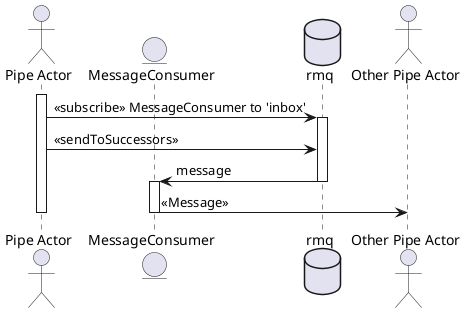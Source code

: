 @startuml
actor "Pipe Actor"
entity MessageConsumer
database rmq
actor "Other Pipe Actor"

activate "Pipe Actor"
"Pipe Actor" -> rmq: <<subscribe>> MessageConsumer to 'inbox'
activate rmq


"Pipe Actor" -> rmq: <<sendToSuccessors>>
rmq -> MessageConsumer: message
deactivate rmq
activate MessageConsumer
MessageConsumer -> "Other Pipe Actor": <<Message>>
deactivate MessageConsumer

deactivate "Pipe Actor"
@enduml